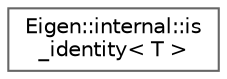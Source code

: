 digraph "Graphical Class Hierarchy"
{
 // LATEX_PDF_SIZE
  bgcolor="transparent";
  edge [fontname=Helvetica,fontsize=10,labelfontname=Helvetica,labelfontsize=10];
  node [fontname=Helvetica,fontsize=10,shape=box,height=0.2,width=0.4];
  rankdir="LR";
  Node0 [id="Node000000",label="Eigen::internal::is\l_identity\< T \>",height=0.2,width=0.4,color="grey40", fillcolor="white", style="filled",URL="$structEigen_1_1internal_1_1is__identity.html",tooltip=" "];
}
